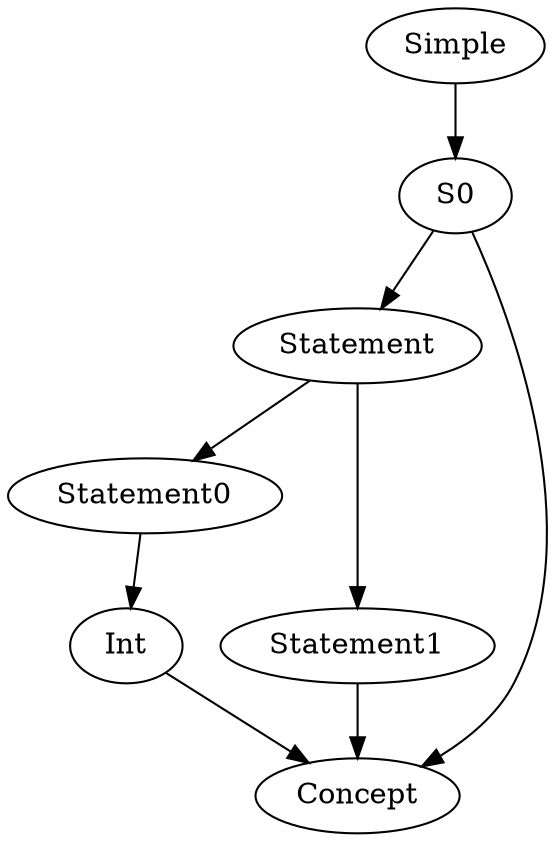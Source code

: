 strict digraph G {
Simple	 [label="Simple"];
S0	 [label="S0"];
Statement	 [label="Statement"];
Statement0	 [label="Statement0"];
Int	 [label="Int"];
Concept	 [label="Concept"];
Statement1	 [label="Statement1"];
Simple	->	S0	 [label=""];
S0	->	Statement	 [label=""];
Statement	->	Statement0	 [label=""];
Statement0	->	Int	 [label=""];
Int	->	Concept	 [label=""];
Statement	->	Statement1	 [label=""];
Statement1	->	Concept	 [label=""];
S0	->	Concept	 [label=""];

}